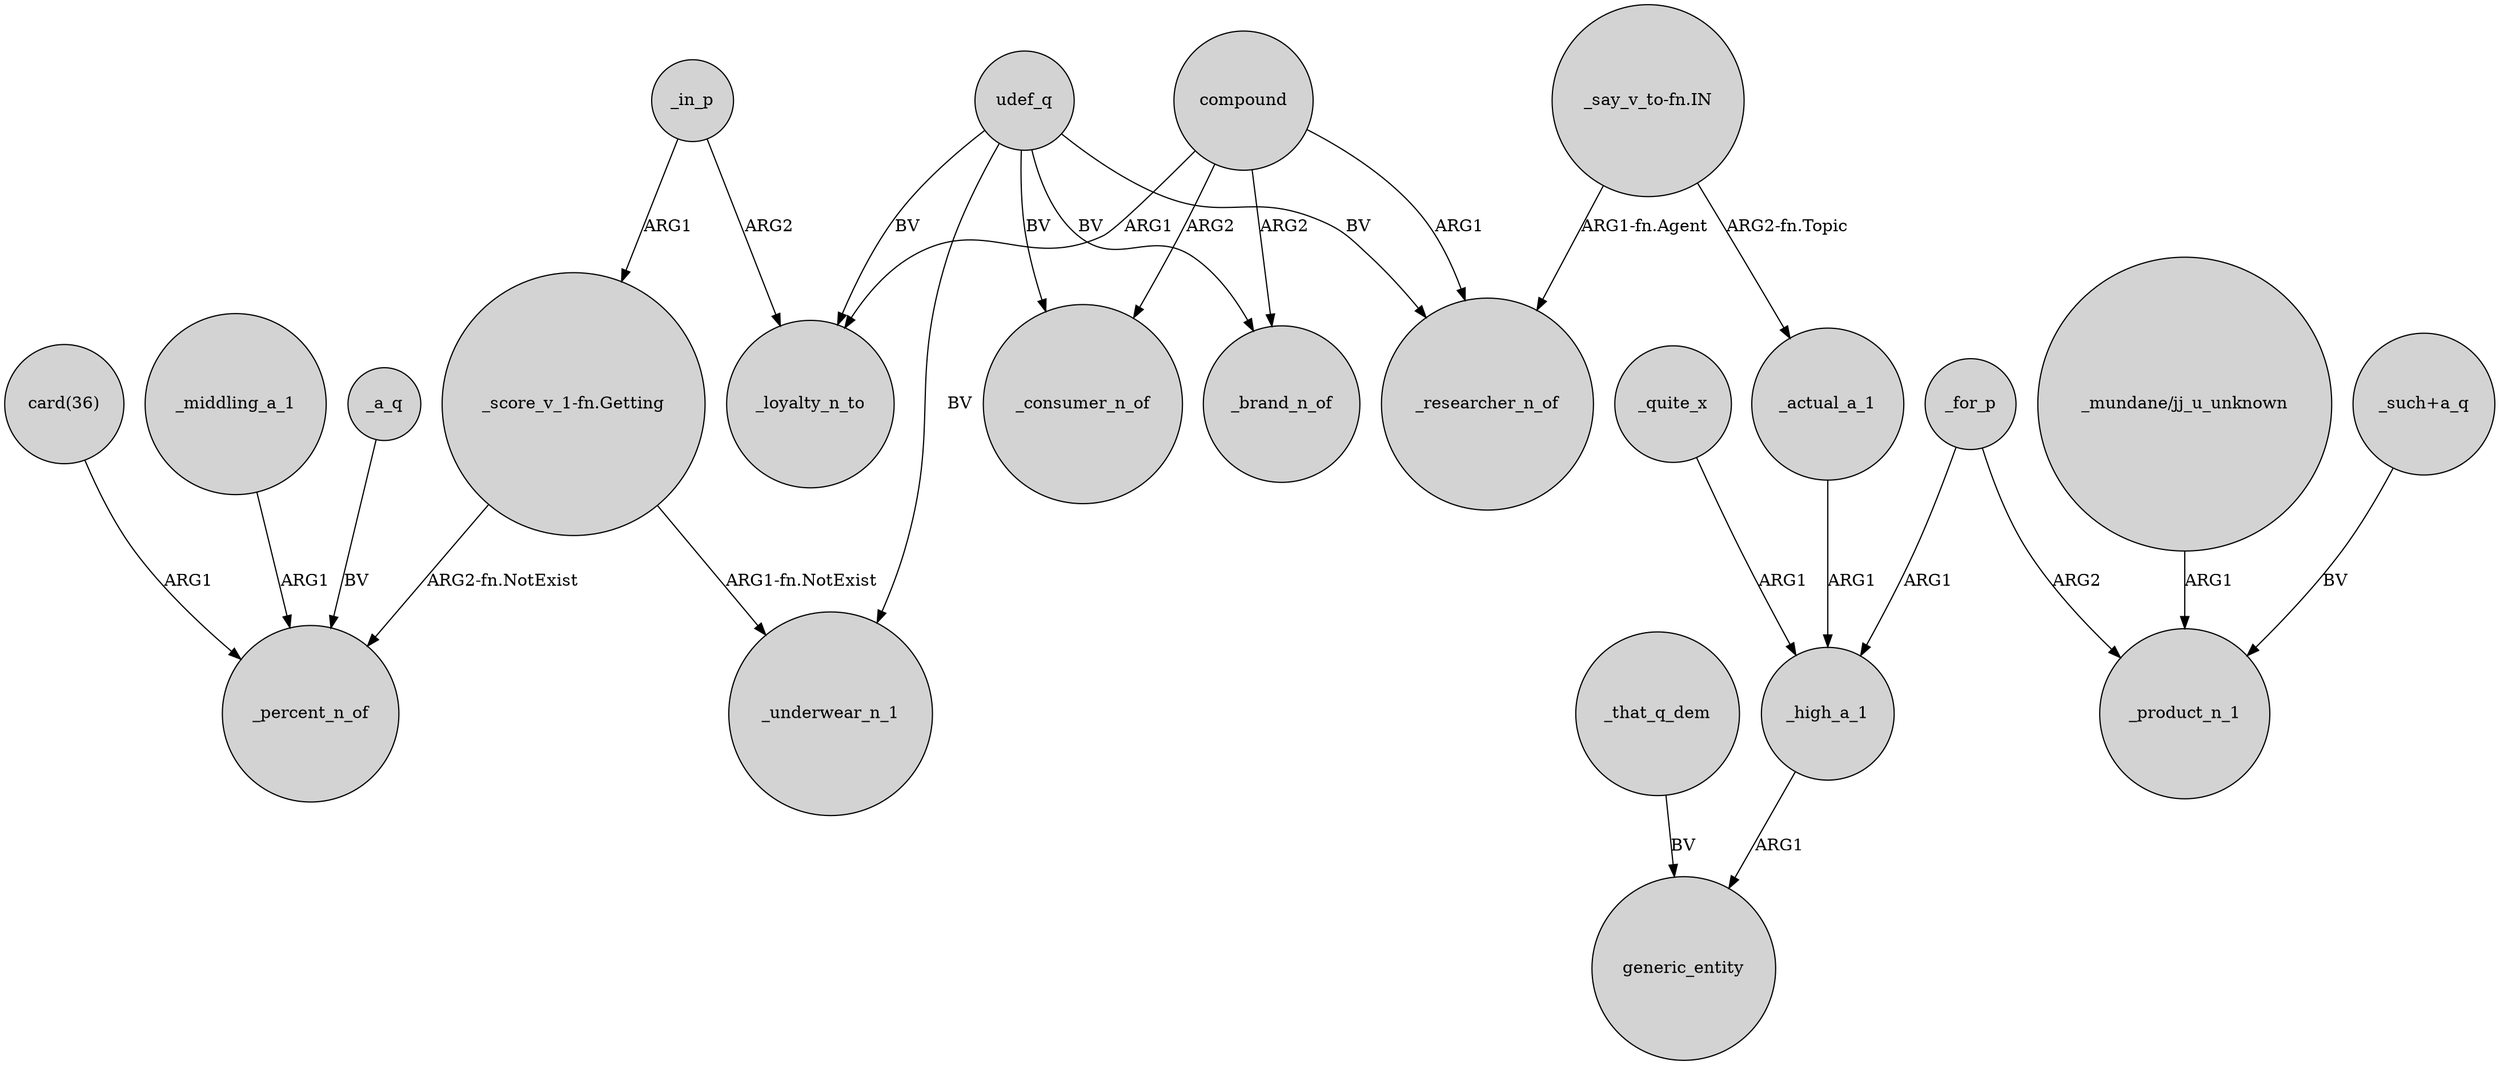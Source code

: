 digraph {
	node [shape=circle style=filled]
	compound -> _loyalty_n_to [label=ARG1]
	compound -> _researcher_n_of [label=ARG1]
	_that_q_dem -> generic_entity [label=BV]
	_for_p -> _product_n_1 [label=ARG2]
	_in_p -> "_score_v_1-fn.Getting" [label=ARG1]
	compound -> _brand_n_of [label=ARG2]
	"_say_v_to-fn.IN" -> _researcher_n_of [label="ARG1-fn.Agent"]
	_middling_a_1 -> _percent_n_of [label=ARG1]
	"_score_v_1-fn.Getting" -> _underwear_n_1 [label="ARG1-fn.NotExist"]
	_actual_a_1 -> _high_a_1 [label=ARG1]
	_high_a_1 -> generic_entity [label=ARG1]
	udef_q -> _loyalty_n_to [label=BV]
	_for_p -> _high_a_1 [label=ARG1]
	udef_q -> _researcher_n_of [label=BV]
	"_mundane/jj_u_unknown" -> _product_n_1 [label=ARG1]
	"_score_v_1-fn.Getting" -> _percent_n_of [label="ARG2-fn.NotExist"]
	udef_q -> _consumer_n_of [label=BV]
	udef_q -> _brand_n_of [label=BV]
	"_such+a_q" -> _product_n_1 [label=BV]
	compound -> _consumer_n_of [label=ARG2]
	_quite_x -> _high_a_1 [label=ARG1]
	_in_p -> _loyalty_n_to [label=ARG2]
	"card(36)" -> _percent_n_of [label=ARG1]
	"_say_v_to-fn.IN" -> _actual_a_1 [label="ARG2-fn.Topic"]
	udef_q -> _underwear_n_1 [label=BV]
	_a_q -> _percent_n_of [label=BV]
}
